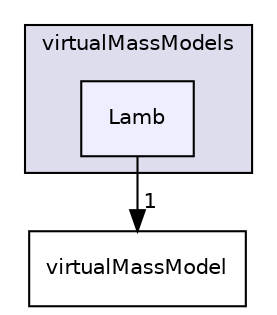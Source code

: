 digraph "Lamb" {
  bgcolor=transparent;
  compound=true
  node [ fontsize="10", fontname="Helvetica"];
  edge [ labelfontsize="10", labelfontname="Helvetica"];
  subgraph clusterdir_67633925abda52132b1de32dfb52dccd {
    graph [ bgcolor="#ddddee", pencolor="black", label="virtualMassModels" fontname="Helvetica", fontsize="10", URL="dir_67633925abda52132b1de32dfb52dccd.html"]
  dir_14da37c10f0eb0351f9d543571ce18af [shape=box, label="Lamb", style="filled", fillcolor="#eeeeff", pencolor="black", URL="dir_14da37c10f0eb0351f9d543571ce18af.html"];
  }
  dir_82372d258176b921c12c1576275e49ce [shape=box label="virtualMassModel" URL="dir_82372d258176b921c12c1576275e49ce.html"];
  dir_14da37c10f0eb0351f9d543571ce18af->dir_82372d258176b921c12c1576275e49ce [headlabel="1", labeldistance=1.5 headhref="dir_000118_000152.html"];
}
